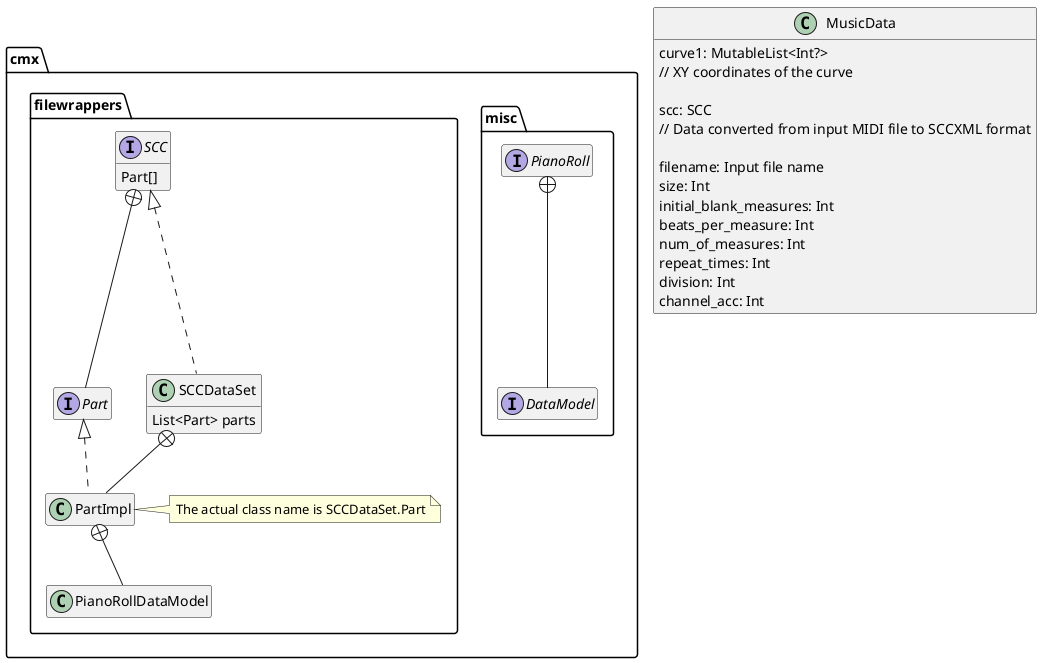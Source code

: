 @startuml
'https://plantuml.com/class-diagram
hide empty members

class MusicData {
    curve1: MutableList<Int?>
    // XY coordinates of the curve

    scc: SCC
    // Data converted from input MIDI file to SCCXML format

    filename: Input file name
    size: Int
    initial_blank_measures: Int
    beats_per_measure: Int
    num_of_measures: Int
    repeat_times: Int
    division: Int
    channel_acc: Int
}

package "cmx.misc" {
    interface PianoRoll {
    }
    interface DataModel
    PianoRoll +-- DataModel
}
package "cmx.filewrappers" {
    interface SCC {
        Part[]
    }
    interface Part
    SCC +-- Part
    class SCCDataSet implements SCC {
        List<Part> parts
    }
    class PartImpl implements Part
    SCCDataSet +-- PartImpl
    note right of PartImpl
        The actual class name is SCCDataSet.Part
    end note

    class PianoRollDataModel implements cmx.misc.PianoRoll.DataModel
    PartImpl +-- PianoRollDataModel
}

@enduml
